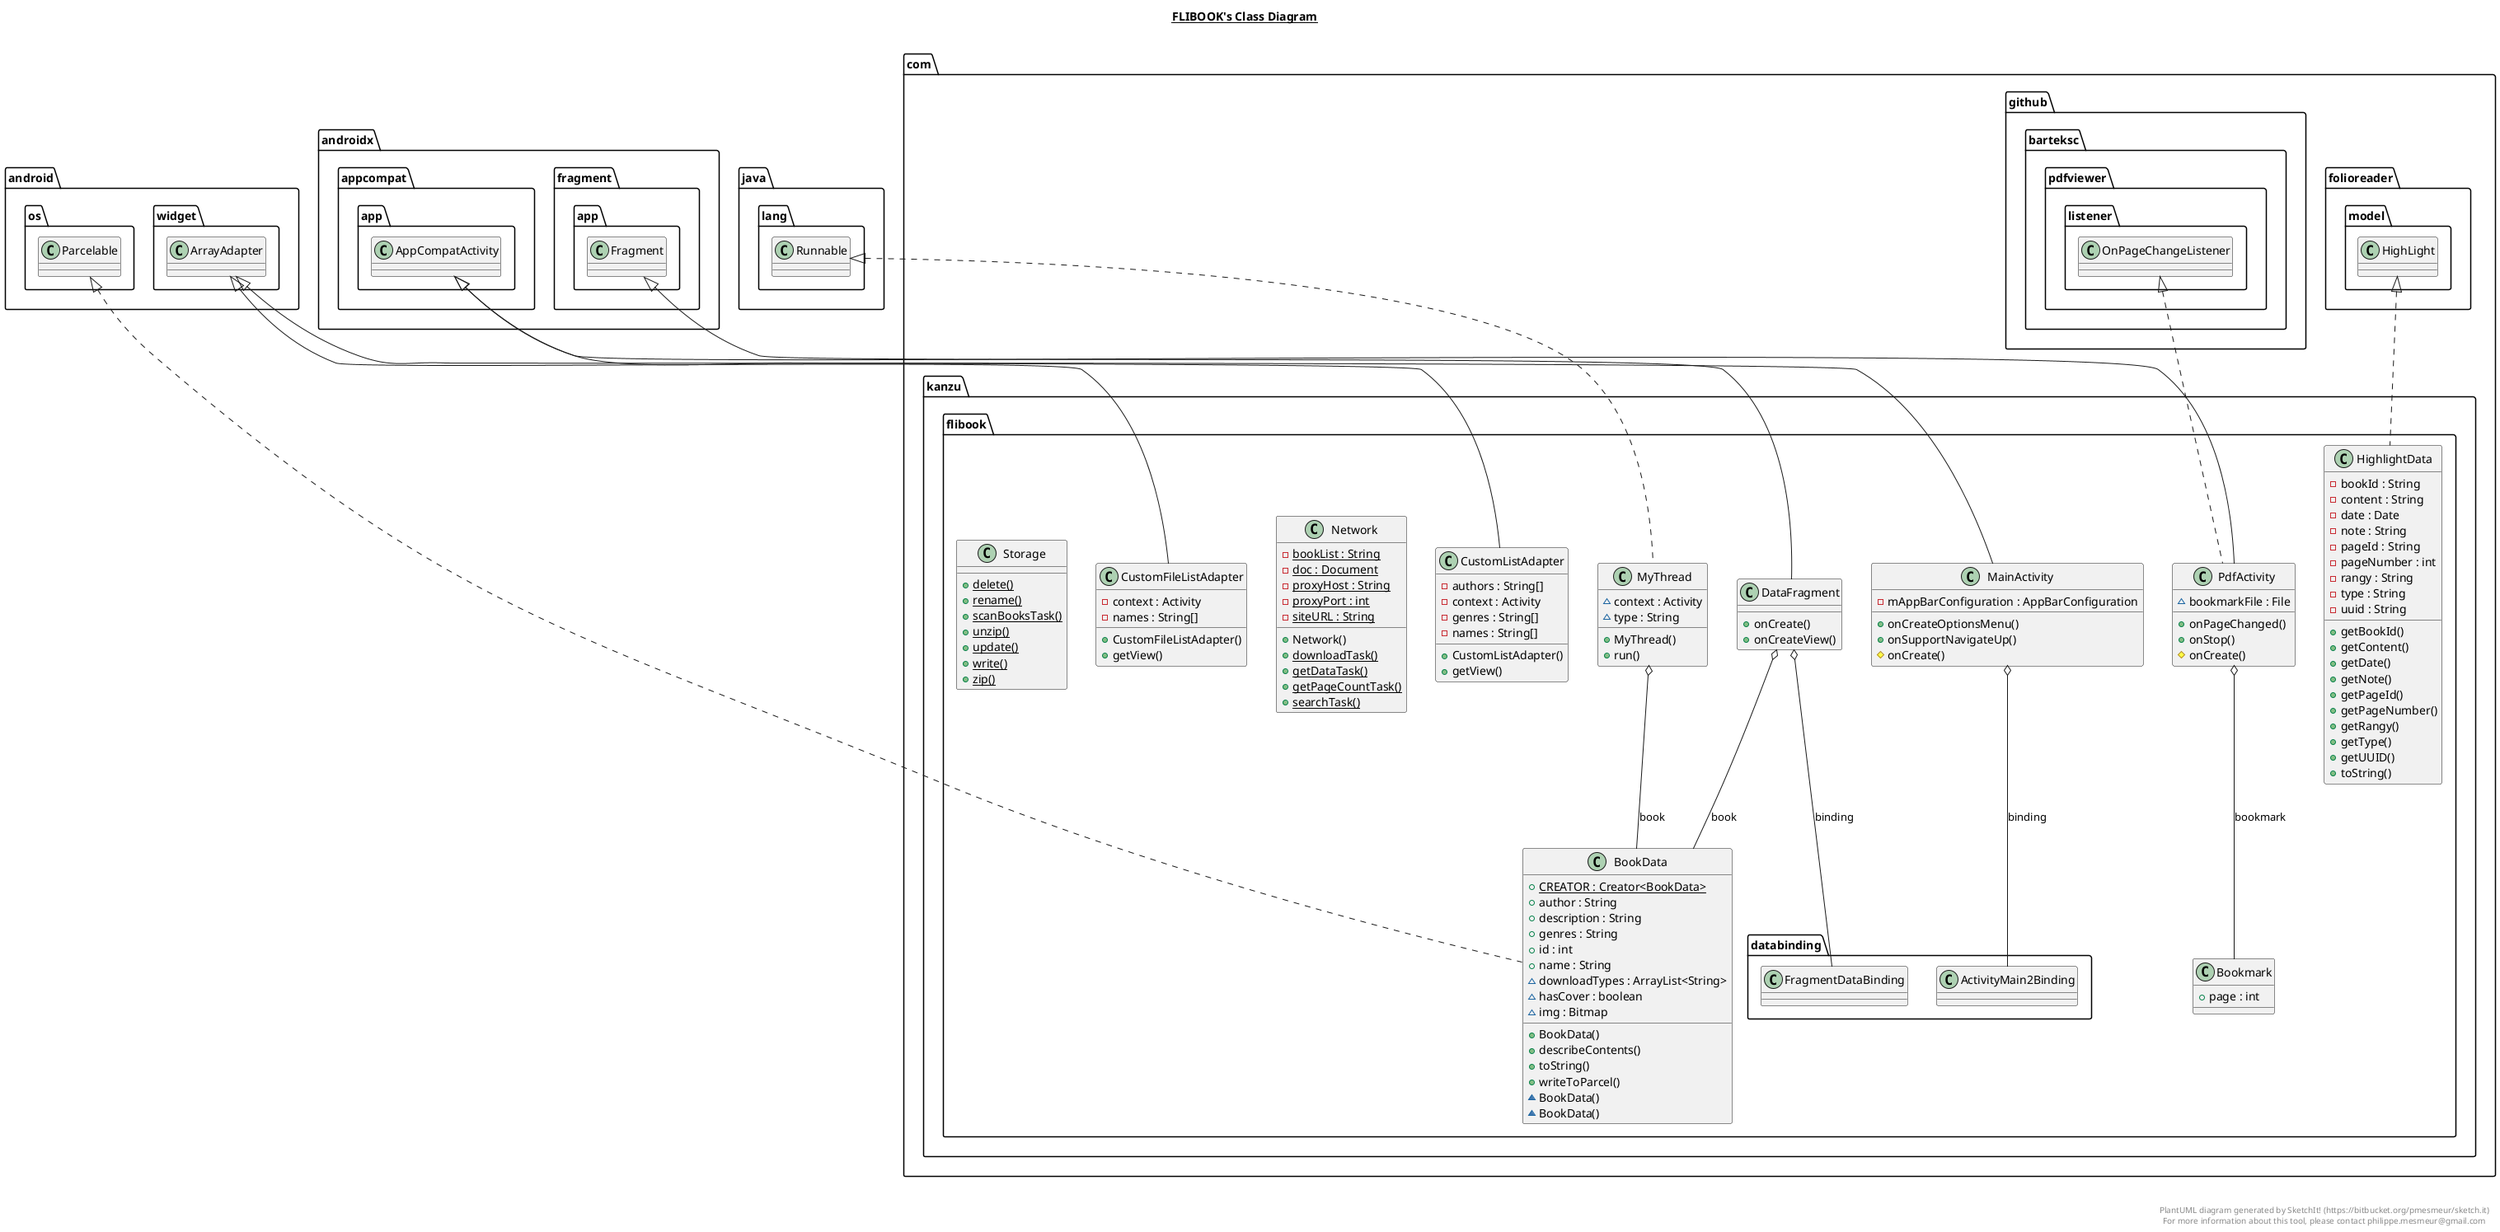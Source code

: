 @startuml

title __FLIBOOK's Class Diagram__\n

  namespace com.kanzu.flibook {
    class com.kanzu.flibook.BookData {
        {static} + CREATOR : Creator<BookData>
        + author : String
        + description : String
        + genres : String
        + id : int
        + name : String
        ~ downloadTypes : ArrayList<String>
        ~ hasCover : boolean
        ~ img : Bitmap
        + BookData()
        + describeContents()
        + toString()
        + writeToParcel()
        ~ BookData()
        ~ BookData()
    }
  }
  

  namespace com.kanzu.flibook {
    class com.kanzu.flibook.Bookmark {
        + page : int
    }
  }
  

  namespace com.kanzu.flibook {
    class com.kanzu.flibook.CustomFileListAdapter {
        - context : Activity
        - names : String[]
        + CustomFileListAdapter()
        + getView()
    }
  }
  

  namespace com.kanzu.flibook {
    class com.kanzu.flibook.CustomListAdapter {
        - authors : String[]
        - context : Activity
        - genres : String[]
        - names : String[]
        + CustomListAdapter()
        + getView()
    }
  }
  

  namespace com.kanzu.flibook {
    class com.kanzu.flibook.DataFragment {
        + onCreate()
        + onCreateView()
    }
  }
  

  namespace com.kanzu.flibook {
    class com.kanzu.flibook.HighlightData {
        - bookId : String
        - content : String
        - date : Date
        - note : String
        - pageId : String
        - pageNumber : int
        - rangy : String
        - type : String
        - uuid : String
        + getBookId()
        + getContent()
        + getDate()
        + getNote()
        + getPageId()
        + getPageNumber()
        + getRangy()
        + getType()
        + getUUID()
        + toString()
    }
  }
  

  namespace com.kanzu.flibook {
    class com.kanzu.flibook.MainActivity {
        - mAppBarConfiguration : AppBarConfiguration
        + onCreateOptionsMenu()
        + onSupportNavigateUp()
        # onCreate()
    }
  }
  

  namespace com.kanzu.flibook {
    class com.kanzu.flibook.MyThread {
        ~ context : Activity
        ~ type : String
        + MyThread()
        + run()
    }
  }
  

  namespace com.kanzu.flibook {
    class com.kanzu.flibook.Network {
        {static} - bookList : String
        {static} - doc : Document
        {static} - proxyHost : String
        {static} - proxyPort : int
        {static} - siteURL : String
        + Network()
        {static} + downloadTask()
        {static} + getDataTask()
        {static} + getPageCountTask()
        {static} + searchTask()
    }
  }
  

  namespace com.kanzu.flibook {
    class com.kanzu.flibook.PdfActivity {
        ~ bookmarkFile : File
        + onPageChanged()
        + onStop()
        # onCreate()
    }
  }
  

  namespace com.kanzu.flibook {
    class com.kanzu.flibook.Storage {
        {static} + delete()
        {static} + rename()
        {static} + scanBooksTask()
        {static} + unzip()
        {static} + update()
        {static} + write()
        {static} + zip()
    }
  }
  

  com.kanzu.flibook.BookData .up.|> android.os.Parcelable
  com.kanzu.flibook.CustomFileListAdapter -up-|> android.widget.ArrayAdapter
  com.kanzu.flibook.CustomListAdapter -up-|> android.widget.ArrayAdapter
  com.kanzu.flibook.DataFragment -up-|> androidx.fragment.app.Fragment
  com.kanzu.flibook.DataFragment o-- com.kanzu.flibook.BookData : book
  com.kanzu.flibook.DataFragment o-- com.kanzu.flibook.databinding.FragmentDataBinding : binding
  com.kanzu.flibook.HighlightData .up.|> com.folioreader.model.HighLight
  com.kanzu.flibook.MainActivity -up-|> androidx.appcompat.app.AppCompatActivity
  com.kanzu.flibook.MainActivity o-- com.kanzu.flibook.databinding.ActivityMain2Binding : binding
  com.kanzu.flibook.MyThread .up.|> java.lang.Runnable
  com.kanzu.flibook.MyThread o-- com.kanzu.flibook.BookData : book
  com.kanzu.flibook.PdfActivity .up.|> com.github.barteksc.pdfviewer.listener.OnPageChangeListener
  com.kanzu.flibook.PdfActivity -up-|> androidx.appcompat.app.AppCompatActivity
  com.kanzu.flibook.PdfActivity o-- com.kanzu.flibook.Bookmark : bookmark


right footer


PlantUML diagram generated by SketchIt! (https://bitbucket.org/pmesmeur/sketch.it)
For more information about this tool, please contact philippe.mesmeur@gmail.com
endfooter

@enduml
